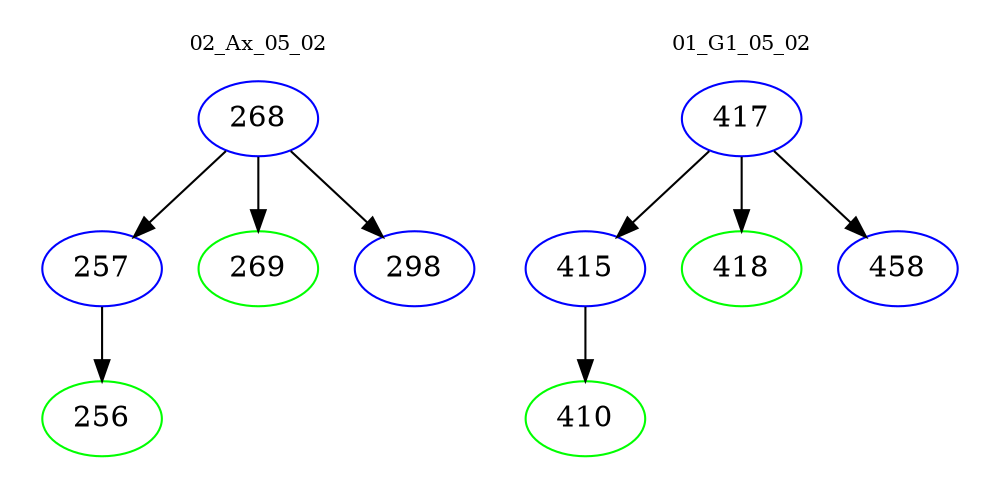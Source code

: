 digraph{
subgraph cluster_0 {
color = white
label = "02_Ax_05_02";
fontsize=10;
T0_268 [label="268", color="blue"]
T0_268 -> T0_257 [color="black"]
T0_257 [label="257", color="blue"]
T0_257 -> T0_256 [color="black"]
T0_256 [label="256", color="green"]
T0_268 -> T0_269 [color="black"]
T0_269 [label="269", color="green"]
T0_268 -> T0_298 [color="black"]
T0_298 [label="298", color="blue"]
}
subgraph cluster_1 {
color = white
label = "01_G1_05_02";
fontsize=10;
T1_417 [label="417", color="blue"]
T1_417 -> T1_415 [color="black"]
T1_415 [label="415", color="blue"]
T1_415 -> T1_410 [color="black"]
T1_410 [label="410", color="green"]
T1_417 -> T1_418 [color="black"]
T1_418 [label="418", color="green"]
T1_417 -> T1_458 [color="black"]
T1_458 [label="458", color="blue"]
}
}
